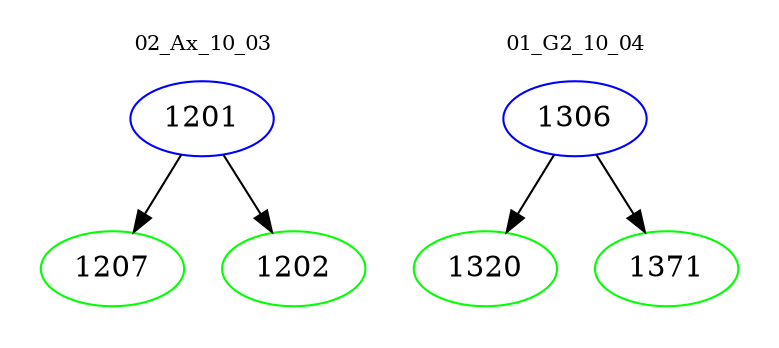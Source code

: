 digraph{
subgraph cluster_0 {
color = white
label = "02_Ax_10_03";
fontsize=10;
T0_1201 [label="1201", color="blue"]
T0_1201 -> T0_1207 [color="black"]
T0_1207 [label="1207", color="green"]
T0_1201 -> T0_1202 [color="black"]
T0_1202 [label="1202", color="green"]
}
subgraph cluster_1 {
color = white
label = "01_G2_10_04";
fontsize=10;
T1_1306 [label="1306", color="blue"]
T1_1306 -> T1_1320 [color="black"]
T1_1320 [label="1320", color="green"]
T1_1306 -> T1_1371 [color="black"]
T1_1371 [label="1371", color="green"]
}
}
